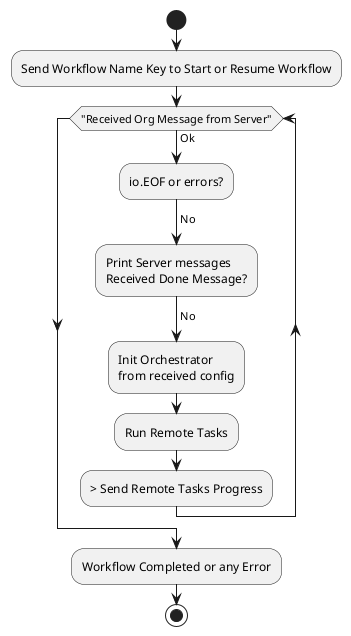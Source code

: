 @startuml
start
:Send Workflow Name Key to Start or Resume Workflow;

while ("Received Org Message from Server") is (Ok)
    :io.EOF or errors?;
    -> No;
    :Print Server messages
    Received Done Message?;
    -> yes;
    -> No;
    :Init Orchestrator
    from received config;
    :Run Remote Tasks;
    -> Send Remote Tasks Progress
endwhile
-Workflow Completed or any Error
stop
@enduml